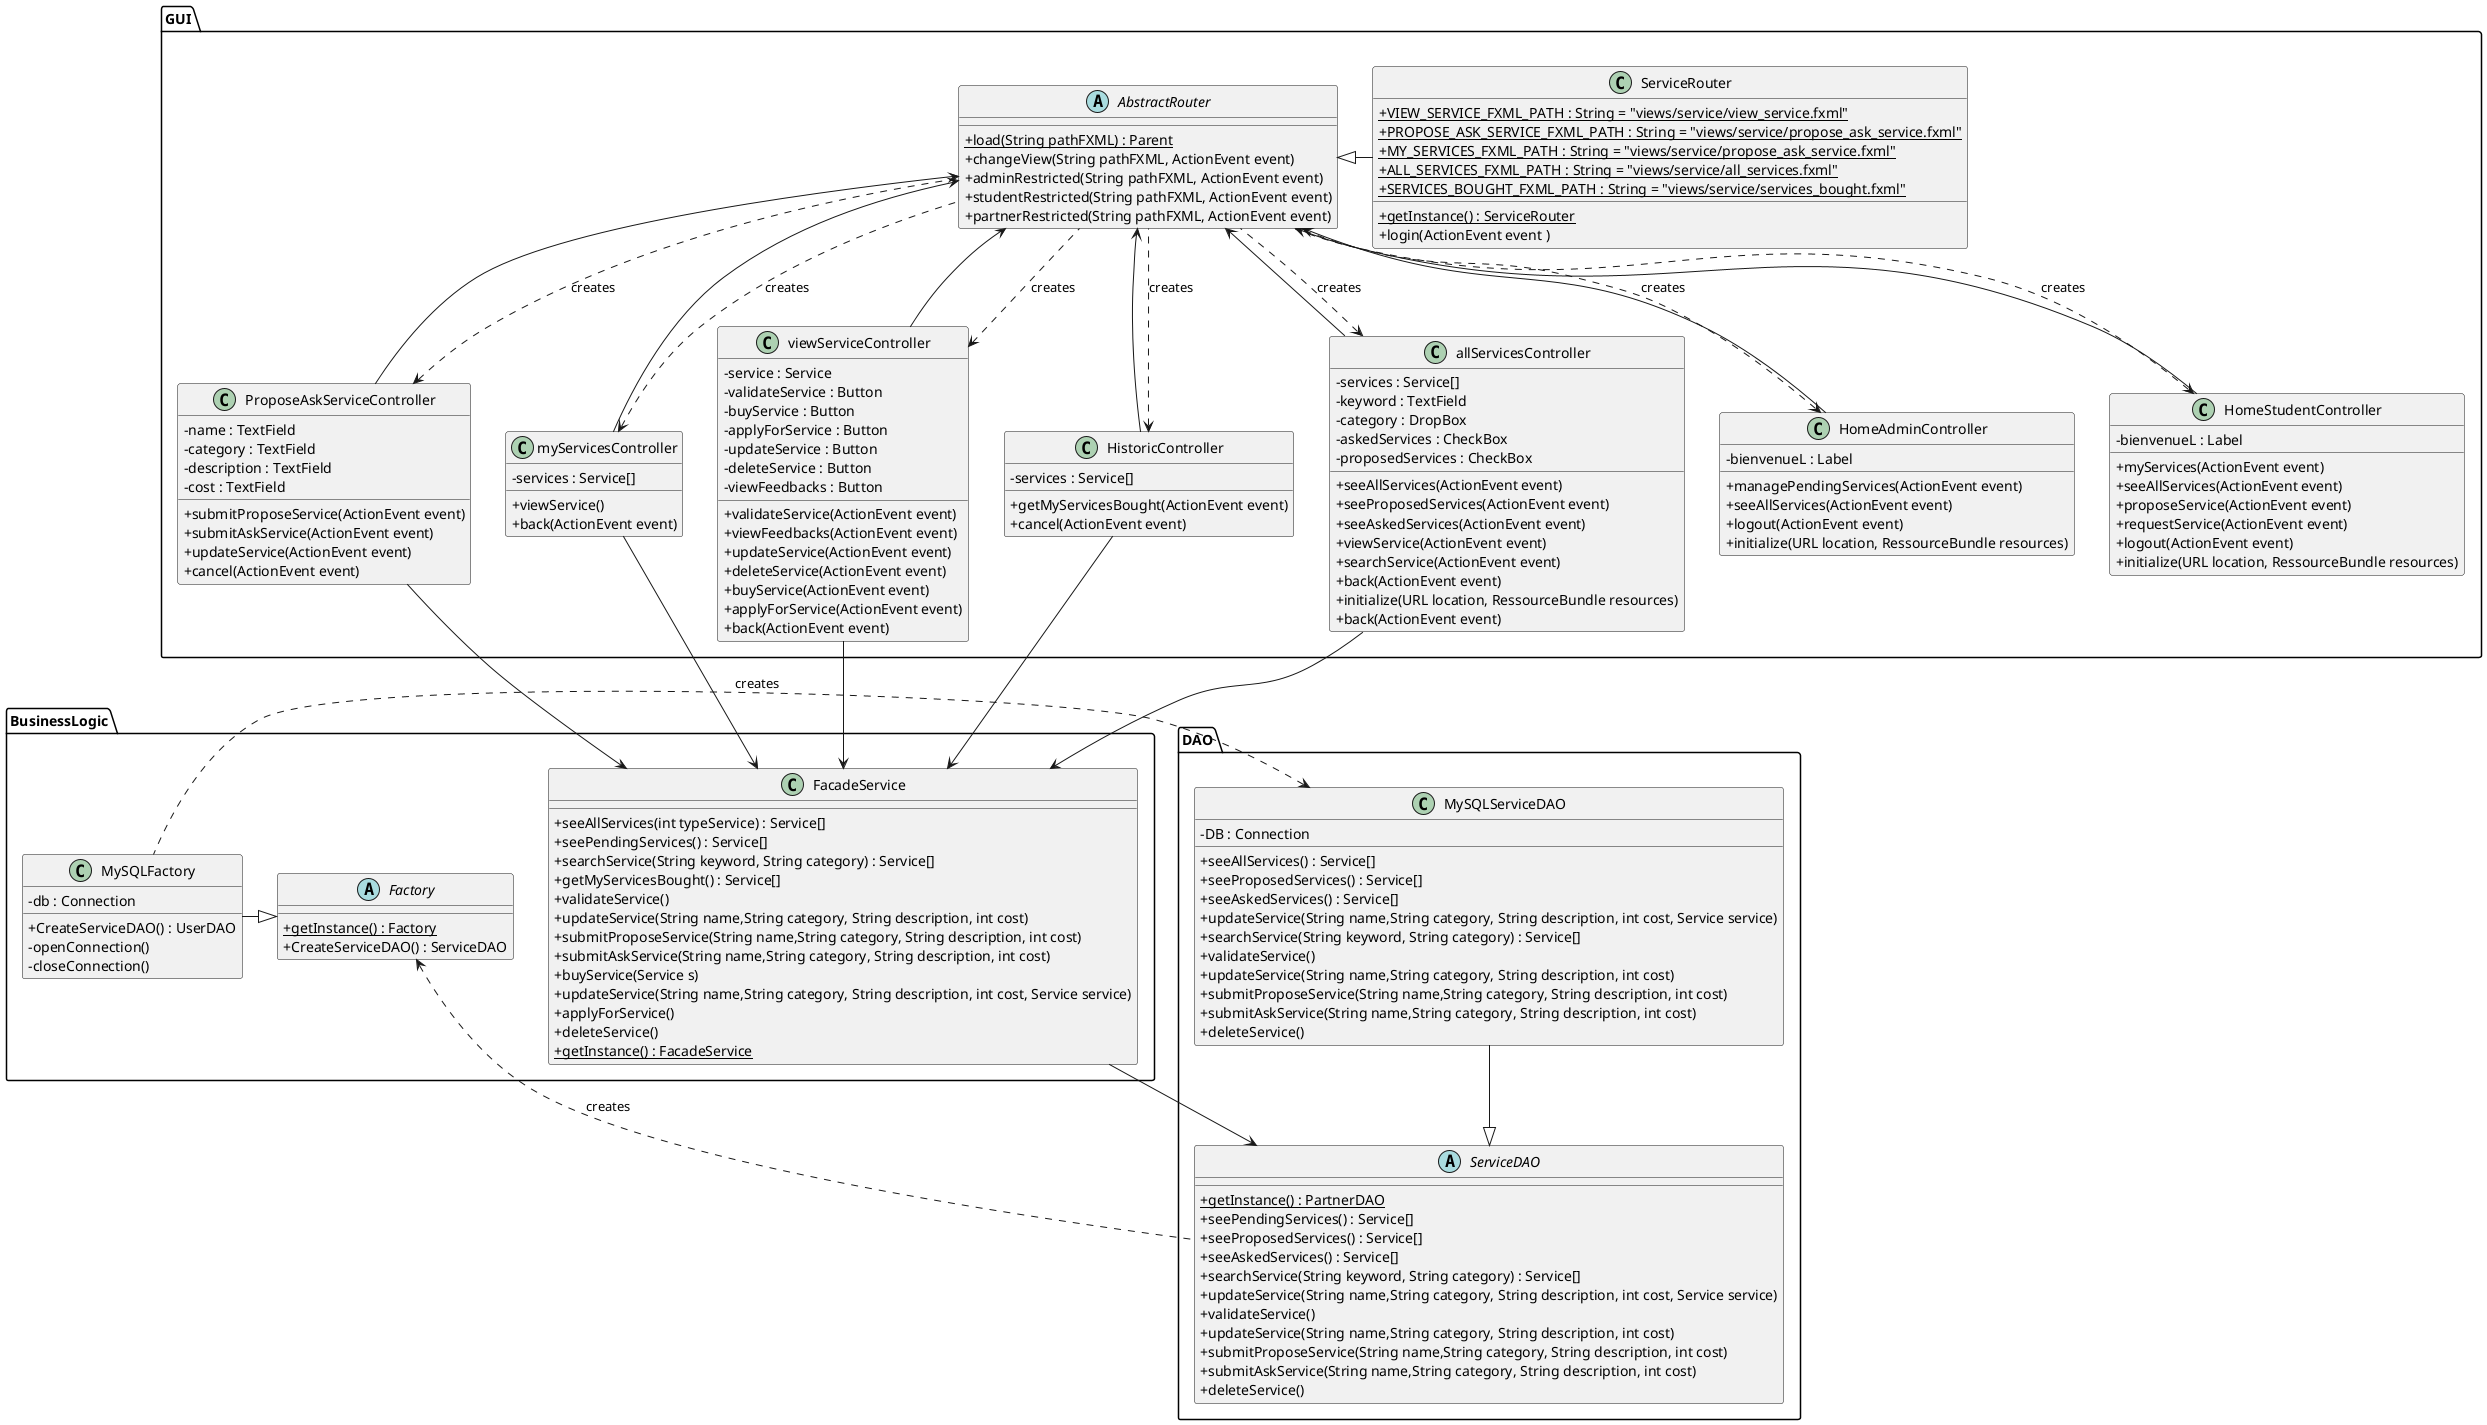 @startuml
skinparam classAttributeIconSize 0

package GUI{
    abstract class AbstractRouter{
        + {static} load(String pathFXML) : Parent
        + changeView(String pathFXML, ActionEvent event)
        + adminRestricted(String pathFXML, ActionEvent event)
        + studentRestricted(String pathFXML, ActionEvent event)
        + partnerRestricted(String pathFXML, ActionEvent event)
    }
    class HomeAdminController{
            - bienvenueL : Label
            + managePendingServices(ActionEvent event)
            + seeAllServices(ActionEvent event)
            + logout(ActionEvent event)
            + initialize(URL location, RessourceBundle resources)
    }
    class HomeStudentController{
            - bienvenueL : Label
            + myServices(ActionEvent event)
            + seeAllServices(ActionEvent event)
            + proposeService(ActionEvent event)
            + requestService(ActionEvent event)
            + logout(ActionEvent event)
            + initialize(URL location, RessourceBundle resources)
    }
    class ProposeAskServiceController{
        - name : TextField
        - category : TextField
        - description : TextField
        - cost : TextField

        + submitProposeService(ActionEvent event)
        + submitAskService(ActionEvent event)
        + updateService(ActionEvent event)
        + cancel(ActionEvent event)
    }
    class HistoricController{
            - services : Service[]

            + getMyServicesBought(ActionEvent event)
            + cancel(ActionEvent event)
        }

    class myServicesController{
        - services : Service[]

        + viewService()
        + back(ActionEvent event)
    }

    class viewServiceController{
        - service : Service
        - validateService : Button
        - buyService : Button
        - applyForService : Button
        - updateService : Button
        - deleteService : Button
        - viewFeedbacks : Button
        
        
        + validateService(ActionEvent event)
        + viewFeedbacks(ActionEvent event)
        + updateService(ActionEvent event)
        + deleteService(ActionEvent event)
        + buyService(ActionEvent event)
        + applyForService(ActionEvent event)
        + back(ActionEvent event)
    }

    class allServicesController{
        - services : Service[]
        - keyword : TextField
        - category : DropBox
        - askedServices : CheckBox
        - proposedServices : CheckBox

        + seeAllServices(ActionEvent event)
        + seeProposedServices(ActionEvent event)
        + seeAskedServices(ActionEvent event)
        + viewService(ActionEvent event)
        + searchService(ActionEvent event)
        + back(ActionEvent event)
        + initialize(URL location, RessourceBundle resources)
        + back(ActionEvent event)
    }


    class ServiceRouter{
        + {static} VIEW_SERVICE_FXML_PATH : String = "views/service/view_service.fxml"
        + {static} PROPOSE_ASK_SERVICE_FXML_PATH : String = "views/service/propose_ask_service.fxml"
        + {static} MY_SERVICES_FXML_PATH : String = "views/service/propose_ask_service.fxml"
        + {static} ALL_SERVICES_FXML_PATH : String = "views/service/all_services.fxml"
        + {static} SERVICES_BOUGHT_FXML_PATH : String = "views/service/services_bought.fxml"
        + {static} getInstance() : ServiceRouter
        + login(ActionEvent event )
    }

    AbstractRouter <|-right- ServiceRouter


    AbstractRouter <-- HomeAdminController
    AbstractRouter <-- HomeStudentController
    AbstractRouter <-- allServicesController
    AbstractRouter <-- HistoricController
    AbstractRouter <-- viewServiceController
    AbstractRouter <-- myServicesController
    AbstractRouter <-- ProposeAskServiceController

    allServicesController <.. AbstractRouter : creates
    HistoricController <.. AbstractRouter : creates
    HomeAdminController <.. AbstractRouter : creates
    HomeStudentController <.. AbstractRouter : creates
    ProposeAskServiceController <.. AbstractRouter : creates
    myServicesController <.. AbstractRouter : creates
    viewServiceController <.. AbstractRouter : creates

}
package BusinessLogic{
    class FacadeService{
      
        + seeAllServices(int typeService) : Service[]
        + seePendingServices() : Service[]
        + searchService(String keyword, String category) : Service[]
        + getMyServicesBought() : Service[]
        + validateService()
        + updateService(String name,String category, String description, int cost)
        + submitProposeService(String name,String category, String description, int cost)
        + submitAskService(String name,String category, String description, int cost)
        + buyService(Service s)
        + updateService(String name,String category, String description, int cost, Service service)
        + applyForService()
        + deleteService()
        + {static} getInstance() : FacadeService
    }

    abstract class Factory{
        + {static} getInstance() : Factory
        + CreateServiceDAO() : ServiceDAO
    }
    class MySQLFactory{
        - db : Connection
        + CreateServiceDAO() : UserDAO
        - openConnection()
        - closeConnection()
    }

    Factory <|-left- MySQLFactory

    FacadeService <-up- allServicesController
    FacadeService <-up- HistoricController
    FacadeService <-up- viewServiceController
    FacadeService <-up- myServicesController
    FacadeService <-up- ProposeAskServiceController

}

package DAO{

    abstract class ServiceDAO{
        + {static} getInstance() : PartnerDAO
        + seePendingServices() : Service[]
        + seeProposedServices() : Service[]
        + seeAskedServices() : Service[]
        + searchService(String keyword, String category) : Service[]
        + updateService(String name,String category, String description, int cost, Service service)
        + validateService()
        + updateService(String name,String category, String description, int cost)
        + submitProposeService(String name,String category, String description, int cost)
        + submitAskService(String name,String category, String description, int cost)
        + deleteService()
    }

    class MySQLServiceDAO{
        - DB : Connection
        + seeAllServices() : Service[]
        + seeProposedServices() : Service[]
        + seeAskedServices() : Service[]
        + updateService(String name,String category, String description, int cost, Service service)
        + searchService(String keyword, String category) : Service[]
        + validateService()
        + updateService(String name,String category, String description, int cost)
        + submitProposeService(String name,String category, String description, int cost)
        + submitAskService(String name,String category, String description, int cost)
        + deleteService()
    }

    MySQLServiceDAO --|> ServiceDAO
    MySQLServiceDAO <.right. MySQLFactory : creates

    Factory <.. ServiceDAO : creates
    ServiceDAO <-right- FacadeService
}



@enduml
